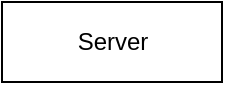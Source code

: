 <mxfile>
    <diagram id="Nworx1UFYZIyCgEZ_f7q" name="Page-1">
        <mxGraphModel dx="603" dy="1139" grid="1" gridSize="10" guides="1" tooltips="1" connect="1" arrows="1" fold="1" page="1" pageScale="1" pageWidth="850" pageHeight="1100" math="0" shadow="0">
            <root>
                <mxCell id="0"/>
                <mxCell id="1" parent="0"/>
                <mxCell id="19" value="Server" style="html=1;" vertex="1" parent="1">
                    <mxGeometry x="40" y="40" width="110" height="40" as="geometry"/>
                </mxCell>
            </root>
        </mxGraphModel>
    </diagram>
</mxfile>